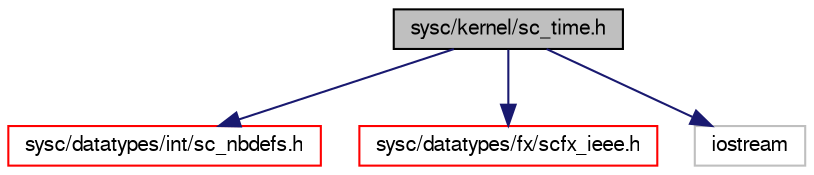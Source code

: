 digraph G
{
  edge [fontname="FreeSans",fontsize="10",labelfontname="FreeSans",labelfontsize="10"];
  node [fontname="FreeSans",fontsize="10",shape=record];
  Node1 [label="sysc/kernel/sc_time.h",height=0.2,width=0.4,color="black", fillcolor="grey75", style="filled" fontcolor="black"];
  Node1 -> Node2 [color="midnightblue",fontsize="10",style="solid",fontname="FreeSans"];
  Node2 [label="sysc/datatypes/int/sc_nbdefs.h",height=0.2,width=0.4,color="red", fillcolor="white", style="filled",URL="$a00333.html"];
  Node1 -> Node3 [color="midnightblue",fontsize="10",style="solid",fontname="FreeSans"];
  Node3 [label="sysc/datatypes/fx/scfx_ieee.h",height=0.2,width=0.4,color="red", fillcolor="white", style="filled",URL="$a00319.html"];
  Node1 -> Node4 [color="midnightblue",fontsize="10",style="solid",fontname="FreeSans"];
  Node4 [label="iostream",height=0.2,width=0.4,color="grey75", fillcolor="white", style="filled"];
}
